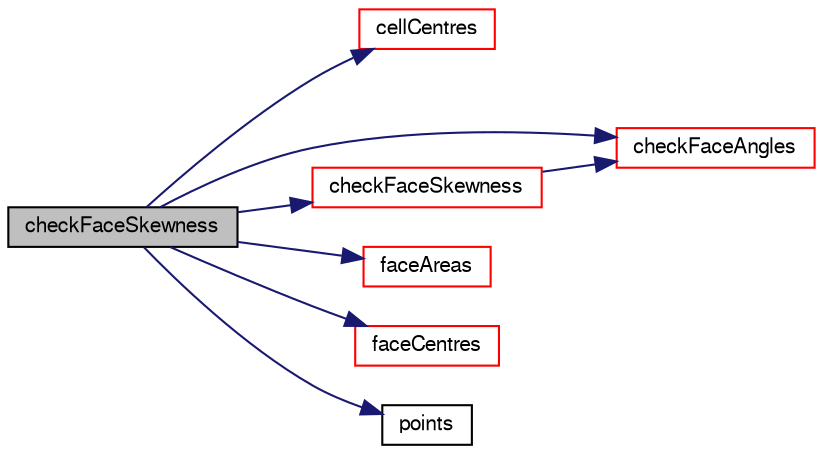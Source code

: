 digraph "checkFaceSkewness"
{
  bgcolor="transparent";
  edge [fontname="FreeSans",fontsize="10",labelfontname="FreeSans",labelfontsize="10"];
  node [fontname="FreeSans",fontsize="10",shape=record];
  rankdir="LR";
  Node49689 [label="checkFaceSkewness",height=0.2,width=0.4,color="black", fillcolor="grey75", style="filled", fontcolor="black"];
  Node49689 -> Node49690 [color="midnightblue",fontsize="10",style="solid",fontname="FreeSans"];
  Node49690 [label="cellCentres",height=0.2,width=0.4,color="red",URL="$a27530.html#a7300aee2989c6ec70e39436816461902"];
  Node49689 -> Node49751 [color="midnightblue",fontsize="10",style="solid",fontname="FreeSans"];
  Node49751 [label="checkFaceAngles",height=0.2,width=0.4,color="red",URL="$a27530.html#a7c84c2f5ca3ec2f1703f5b19adec5096",tooltip="Check face angles. "];
  Node49689 -> Node50016 [color="midnightblue",fontsize="10",style="solid",fontname="FreeSans"];
  Node50016 [label="checkFaceSkewness",height=0.2,width=0.4,color="red",URL="$a27530.html#abc7996d343e94f1ec0d601d5828d9413",tooltip="Check face skewness. "];
  Node50016 -> Node49751 [color="midnightblue",fontsize="10",style="solid",fontname="FreeSans"];
  Node49689 -> Node49735 [color="midnightblue",fontsize="10",style="solid",fontname="FreeSans"];
  Node49735 [label="faceAreas",height=0.2,width=0.4,color="red",URL="$a27530.html#adefd042a02b5fa7ab8ab95063a631420"];
  Node49689 -> Node49746 [color="midnightblue",fontsize="10",style="solid",fontname="FreeSans"];
  Node49746 [label="faceCentres",height=0.2,width=0.4,color="red",URL="$a27530.html#a3319847c9ee813a5398d011b08de25a4"];
  Node49689 -> Node49745 [color="midnightblue",fontsize="10",style="solid",fontname="FreeSans"];
  Node49745 [label="points",height=0.2,width=0.4,color="black",URL="$a27530.html#ad0e408ab3f867b58e419eb1cd8c2dbb6",tooltip="Return mesh points. "];
}
